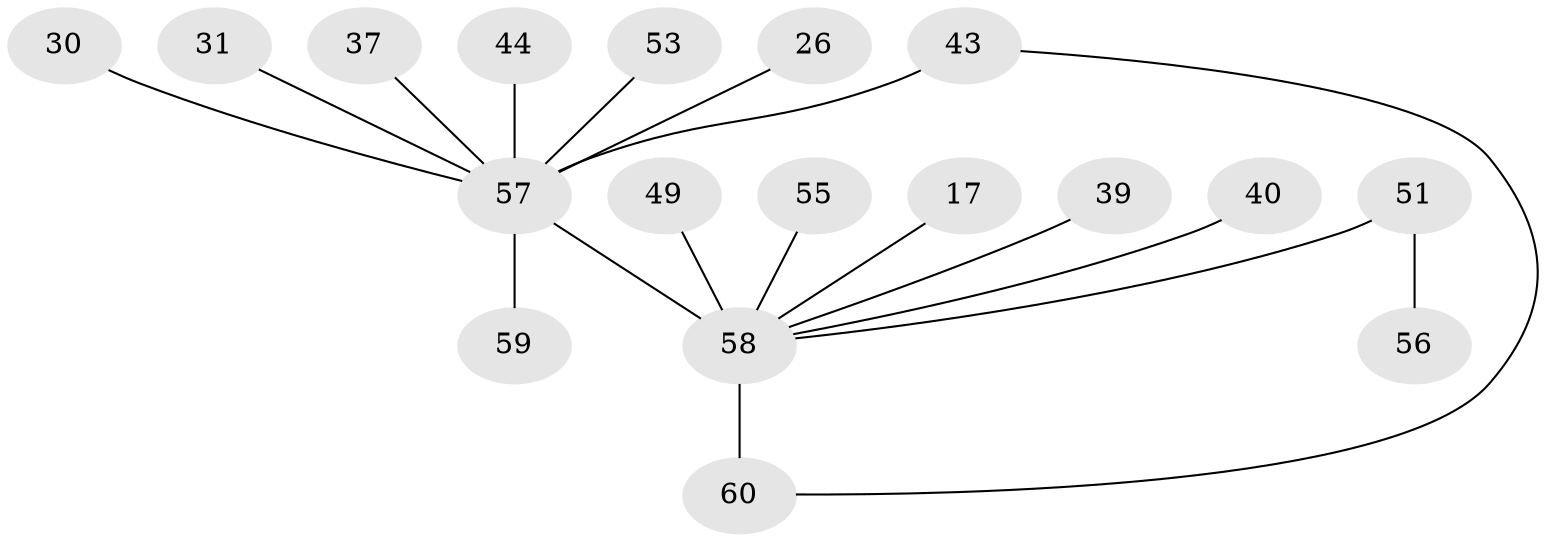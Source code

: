 // original degree distribution, {8: 0.03333333333333333, 4: 0.05, 7: 0.05, 5: 0.1, 6: 0.03333333333333333, 3: 0.06666666666666667, 1: 0.55, 2: 0.11666666666666667}
// Generated by graph-tools (version 1.1) at 2025/58/03/04/25 21:58:48]
// undirected, 18 vertices, 18 edges
graph export_dot {
graph [start="1"]
  node [color=gray90,style=filled];
  17;
  26;
  30;
  31;
  37;
  39;
  40;
  43 [super="+42"];
  44;
  49;
  51 [super="+14"];
  53;
  55;
  56 [super="+47+54"];
  57 [super="+32+29+9+23"];
  58 [super="+35+46+52+3"];
  59;
  60 [super="+38"];
  17 -- 58;
  26 -- 57;
  30 -- 57;
  31 -- 57;
  37 -- 57;
  39 -- 58;
  40 -- 58;
  43 -- 57 [weight=2];
  43 -- 60;
  44 -- 57;
  49 -- 58;
  51 -- 56;
  51 -- 58 [weight=4];
  53 -- 57;
  55 -- 58;
  57 -- 58 [weight=8];
  57 -- 59;
  58 -- 60 [weight=3];
}

